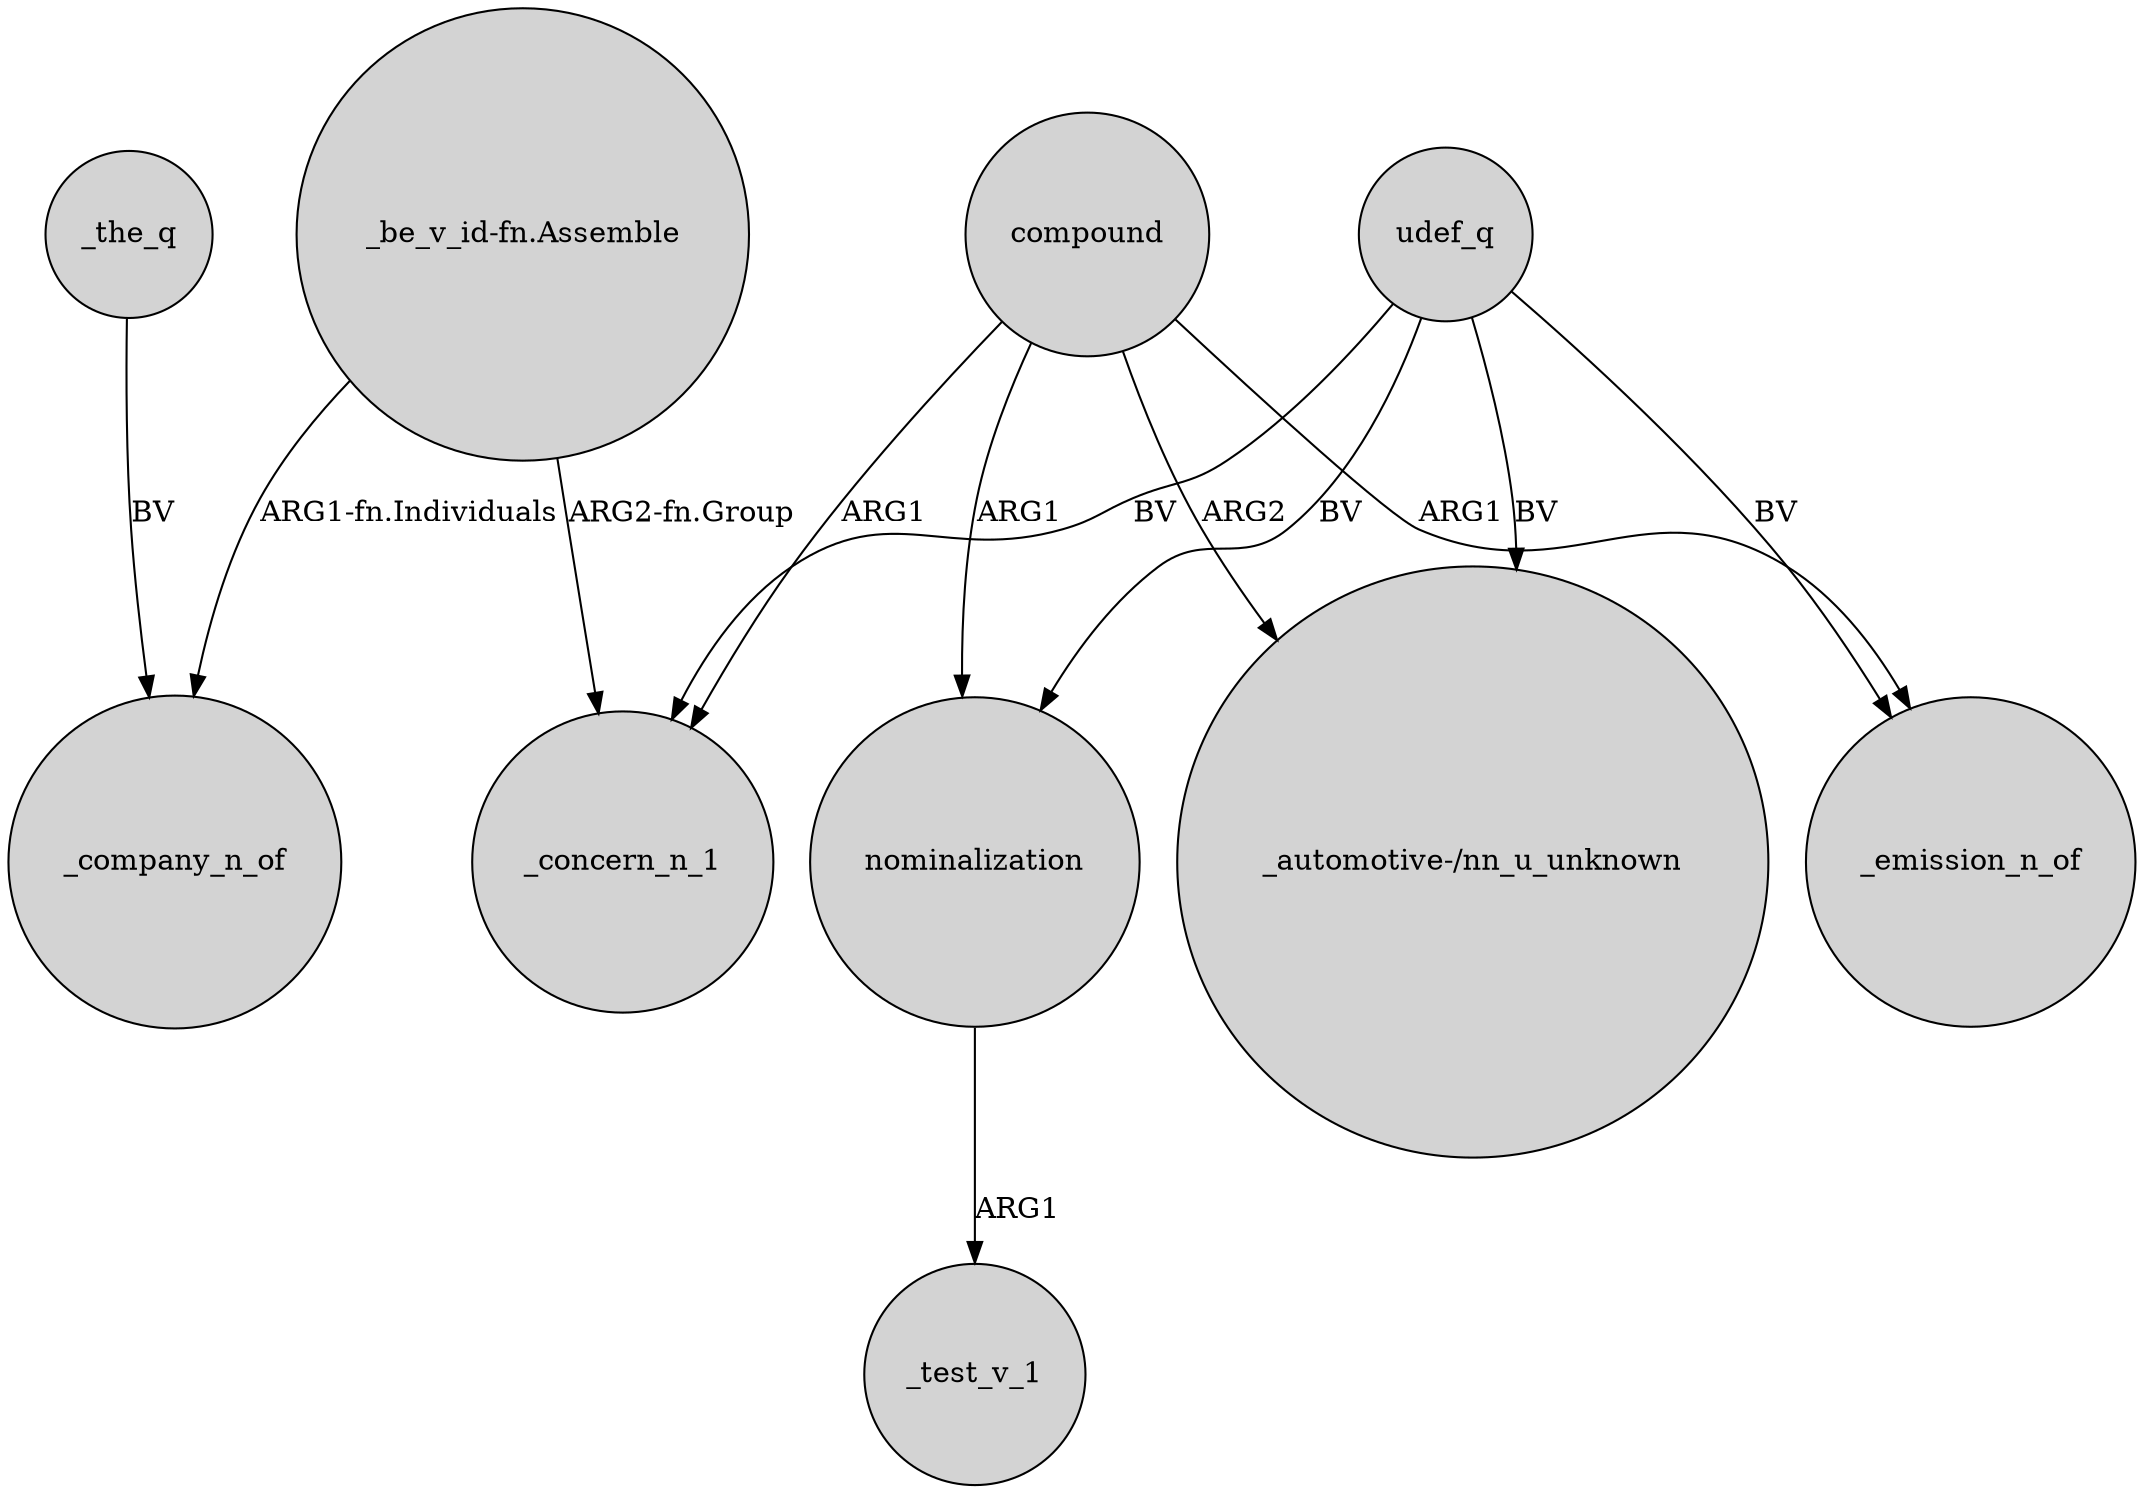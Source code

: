 digraph {
	node [shape=circle style=filled]
	"_be_v_id-fn.Assemble" -> _concern_n_1 [label="ARG2-fn.Group"]
	udef_q -> _concern_n_1 [label=BV]
	udef_q -> _emission_n_of [label=BV]
	compound -> "_automotive-/nn_u_unknown" [label=ARG2]
	nominalization -> _test_v_1 [label=ARG1]
	compound -> _concern_n_1 [label=ARG1]
	_the_q -> _company_n_of [label=BV]
	compound -> _emission_n_of [label=ARG1]
	compound -> nominalization [label=ARG1]
	"_be_v_id-fn.Assemble" -> _company_n_of [label="ARG1-fn.Individuals"]
	udef_q -> nominalization [label=BV]
	udef_q -> "_automotive-/nn_u_unknown" [label=BV]
}
